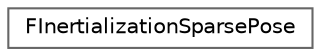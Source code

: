 digraph "Graphical Class Hierarchy"
{
 // INTERACTIVE_SVG=YES
 // LATEX_PDF_SIZE
  bgcolor="transparent";
  edge [fontname=Helvetica,fontsize=10,labelfontname=Helvetica,labelfontsize=10];
  node [fontname=Helvetica,fontsize=10,shape=box,height=0.2,width=0.4];
  rankdir="LR";
  Node0 [id="Node000000",label="FInertializationSparsePose",height=0.2,width=0.4,color="grey40", fillcolor="white", style="filled",URL="$d4/dac/structFInertializationSparsePose.html",tooltip=" "];
}
